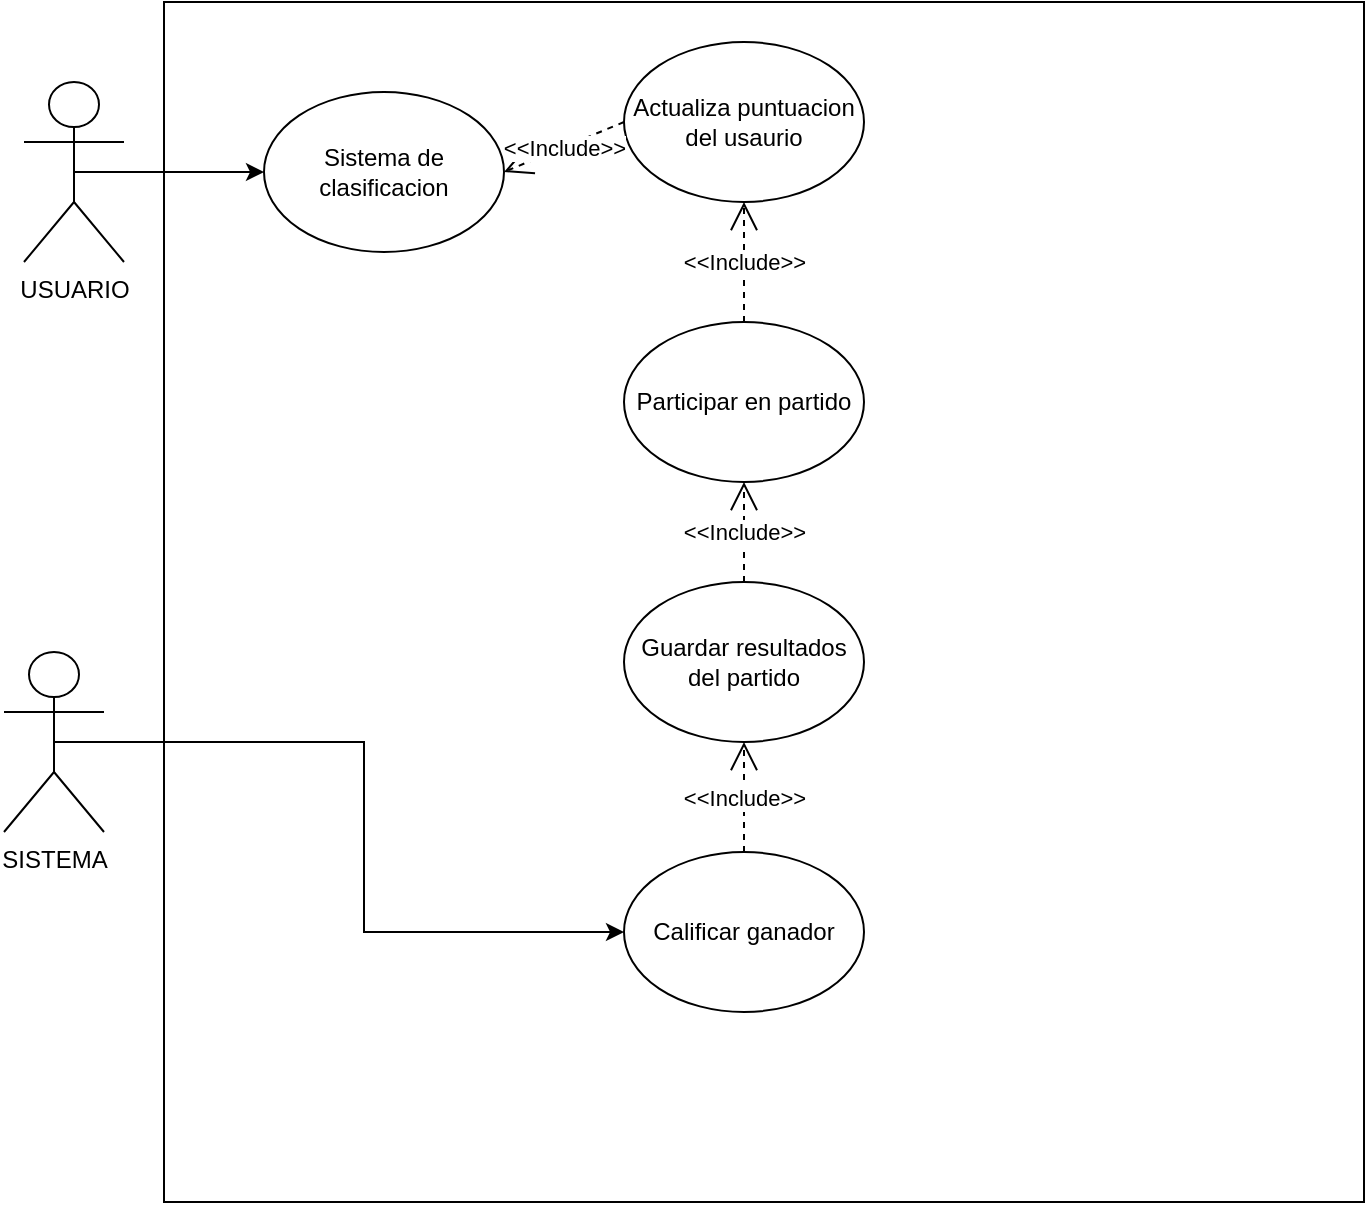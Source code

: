 <mxfile version="24.7.10">
  <diagram name="Página-1" id="qiR4z0DUS-5tWZ_mXOeI">
    <mxGraphModel grid="1" page="1" gridSize="10" guides="1" tooltips="1" connect="1" arrows="1" fold="1" pageScale="1" pageWidth="827" pageHeight="1169" math="0" shadow="0">
      <root>
        <mxCell id="0" />
        <mxCell id="1" parent="0" />
        <mxCell id="l3RDuOyNCzWpY5sk5pAT-3" value="" style="whiteSpace=wrap;html=1;aspect=fixed;" vertex="1" parent="1">
          <mxGeometry x="160" y="80" width="600" height="600" as="geometry" />
        </mxCell>
        <mxCell id="l3RDuOyNCzWpY5sk5pAT-4" style="edgeStyle=orthogonalEdgeStyle;rounded=0;orthogonalLoop=1;jettySize=auto;html=1;exitX=0.5;exitY=0.5;exitDx=0;exitDy=0;exitPerimeter=0;" edge="1" parent="1" source="l3RDuOyNCzWpY5sk5pAT-5">
          <mxGeometry relative="1" as="geometry">
            <mxPoint x="210" y="165" as="targetPoint" />
          </mxGeometry>
        </mxCell>
        <mxCell id="l3RDuOyNCzWpY5sk5pAT-5" value="USUARIO" style="shape=umlActor;verticalLabelPosition=bottom;verticalAlign=top;html=1;outlineConnect=0;" vertex="1" parent="1">
          <mxGeometry x="90" y="120" width="50" height="90" as="geometry" />
        </mxCell>
        <mxCell id="l3RDuOyNCzWpY5sk5pAT-6" value="Sistema de clasificacion" style="ellipse;whiteSpace=wrap;html=1;" vertex="1" parent="1">
          <mxGeometry x="210" y="125" width="120" height="80" as="geometry" />
        </mxCell>
        <mxCell id="l3RDuOyNCzWpY5sk5pAT-7" value="Participar en partido" style="ellipse;whiteSpace=wrap;html=1;" vertex="1" parent="1">
          <mxGeometry x="390" y="240" width="120" height="80" as="geometry" />
        </mxCell>
        <mxCell id="l3RDuOyNCzWpY5sk5pAT-8" value="Guardar resultados del partido" style="ellipse;whiteSpace=wrap;html=1;" vertex="1" parent="1">
          <mxGeometry x="390" y="370" width="120" height="80" as="geometry" />
        </mxCell>
        <mxCell id="l3RDuOyNCzWpY5sk5pAT-9" value="Calificar ganador" style="ellipse;whiteSpace=wrap;html=1;" vertex="1" parent="1">
          <mxGeometry x="390" y="505" width="120" height="80" as="geometry" />
        </mxCell>
        <mxCell id="l3RDuOyNCzWpY5sk5pAT-10" value="SISTEMA" style="shape=umlActor;verticalLabelPosition=bottom;verticalAlign=top;html=1;outlineConnect=0;" vertex="1" parent="1">
          <mxGeometry x="80" y="405" width="50" height="90" as="geometry" />
        </mxCell>
        <mxCell id="l3RDuOyNCzWpY5sk5pAT-11" style="edgeStyle=orthogonalEdgeStyle;rounded=0;orthogonalLoop=1;jettySize=auto;html=1;exitX=0.5;exitY=0.5;exitDx=0;exitDy=0;exitPerimeter=0;entryX=0;entryY=0.5;entryDx=0;entryDy=0;" edge="1" parent="1" source="l3RDuOyNCzWpY5sk5pAT-10" target="l3RDuOyNCzWpY5sk5pAT-9">
          <mxGeometry relative="1" as="geometry" />
        </mxCell>
        <mxCell id="l3RDuOyNCzWpY5sk5pAT-12" value="Actualiza puntuacion del usaurio" style="ellipse;whiteSpace=wrap;html=1;" vertex="1" parent="1">
          <mxGeometry x="390" y="100" width="120" height="80" as="geometry" />
        </mxCell>
        <mxCell id="l3RDuOyNCzWpY5sk5pAT-13" value="&amp;lt;&amp;lt;Include&amp;gt;&amp;gt;" style="endArrow=open;endSize=12;dashed=1;html=1;rounded=0;exitX=0;exitY=0.5;exitDx=0;exitDy=0;entryX=1;entryY=0.5;entryDx=0;entryDy=0;" edge="1" parent="1" source="l3RDuOyNCzWpY5sk5pAT-12" target="l3RDuOyNCzWpY5sk5pAT-6">
          <mxGeometry width="160" relative="1" as="geometry">
            <mxPoint x="270" y="310" as="sourcePoint" />
            <mxPoint x="430" y="310" as="targetPoint" />
          </mxGeometry>
        </mxCell>
        <mxCell id="l3RDuOyNCzWpY5sk5pAT-14" value="&amp;lt;&amp;lt;Include&amp;gt;&amp;gt;" style="endArrow=open;endSize=12;dashed=1;html=1;rounded=0;exitX=0.5;exitY=0;exitDx=0;exitDy=0;entryX=0.5;entryY=1;entryDx=0;entryDy=0;" edge="1" parent="1" source="l3RDuOyNCzWpY5sk5pAT-7" target="l3RDuOyNCzWpY5sk5pAT-12">
          <mxGeometry width="160" relative="1" as="geometry">
            <mxPoint x="290" y="250" as="sourcePoint" />
            <mxPoint x="400" y="250" as="targetPoint" />
          </mxGeometry>
        </mxCell>
        <mxCell id="l3RDuOyNCzWpY5sk5pAT-15" value="&amp;lt;&amp;lt;Include&amp;gt;&amp;gt;" style="endArrow=open;endSize=12;dashed=1;html=1;rounded=0;exitX=0.5;exitY=0;exitDx=0;exitDy=0;entryX=0.5;entryY=1;entryDx=0;entryDy=0;" edge="1" parent="1" source="l3RDuOyNCzWpY5sk5pAT-8" target="l3RDuOyNCzWpY5sk5pAT-7">
          <mxGeometry width="160" relative="1" as="geometry">
            <mxPoint x="300" y="260" as="sourcePoint" />
            <mxPoint x="410" y="260" as="targetPoint" />
          </mxGeometry>
        </mxCell>
        <mxCell id="l3RDuOyNCzWpY5sk5pAT-16" value="&amp;lt;&amp;lt;Include&amp;gt;&amp;gt;" style="endArrow=open;endSize=12;dashed=1;html=1;rounded=0;exitX=0.5;exitY=0;exitDx=0;exitDy=0;entryX=0.5;entryY=1;entryDx=0;entryDy=0;" edge="1" parent="1" source="l3RDuOyNCzWpY5sk5pAT-9" target="l3RDuOyNCzWpY5sk5pAT-8">
          <mxGeometry width="160" relative="1" as="geometry">
            <mxPoint x="310" y="270" as="sourcePoint" />
            <mxPoint x="420" y="270" as="targetPoint" />
          </mxGeometry>
        </mxCell>
      </root>
    </mxGraphModel>
  </diagram>
</mxfile>
